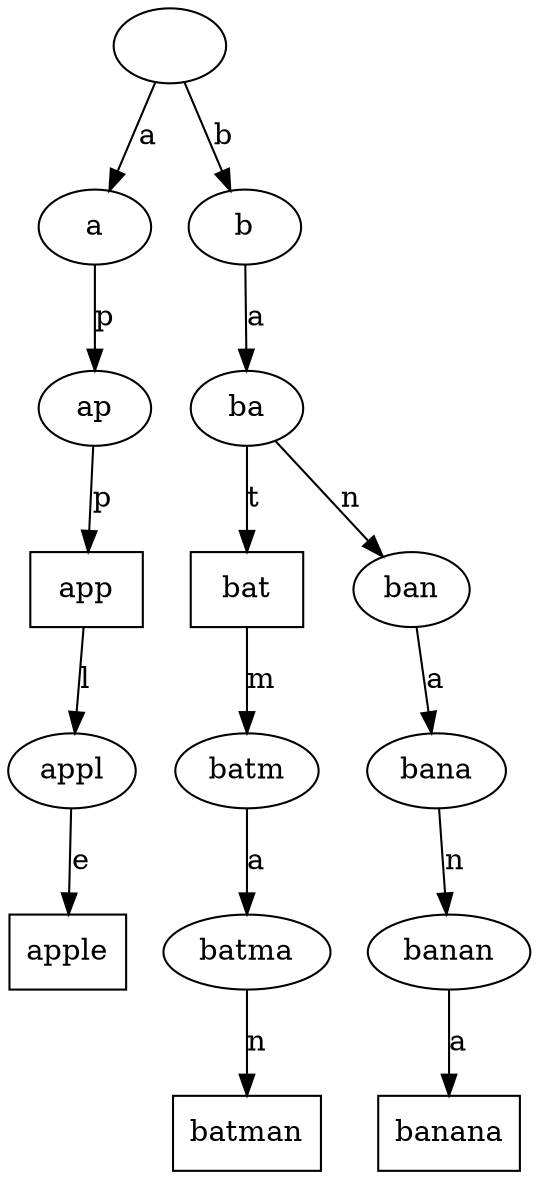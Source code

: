 digraph Trie {
"" -> "a" [label="a"];
"a" -> "ap" [label="p"];
"ap" -> "app" [label="p"];
"app" [shape=box];
"app" -> "appl" [label="l"];
"appl" -> "apple" [label="e"];
"apple" [shape=box];
"" -> "b" [label="b"];
"b" -> "ba" [label="a"];
"ba" -> "bat" [label="t"];
"bat" [shape=box];
"bat" -> "batm" [label="m"];
"batm" -> "batma" [label="a"];
"batma" -> "batman" [label="n"];
"batman" [shape=box];
"ba" -> "ban" [label="n"];
"ban" -> "bana" [label="a"];
"bana" -> "banan" [label="n"];
"banan" -> "banana" [label="a"];
"banana" [shape=box];
}